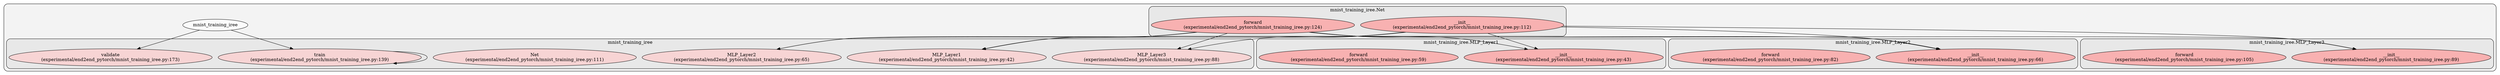 digraph G {
    graph [rankdir=TB, clusterrank="local"];
    subgraph cluster_G {

        graph [style="filled,rounded",fillcolor="#80808018", label=""];
        mnist_training_iree [label="mnist_training_iree", style="filled", fillcolor="#ffffffb2", fontcolor="#000000", group="0"];
        subgraph cluster_mnist_training_iree {

            graph [style="filled,rounded",fillcolor="#80808018", label="mnist_training_iree"];
            mnist_training_iree__MLP_Layer1 [label="MLP_Layer1\n(experimental/end2end_pytorch/mnist_training_iree.py:42)", style="filled", fillcolor="#feccccb2", fontcolor="#000000", group="0"];
        }
        subgraph cluster_mnist_training_iree {

            graph [style="filled,rounded",fillcolor="#80808018", label="mnist_training_iree"];
            mnist_training_iree__MLP_Layer2 [label="MLP_Layer2\n(experimental/end2end_pytorch/mnist_training_iree.py:65)", style="filled", fillcolor="#feccccb2", fontcolor="#000000", group="0"];
        }
        subgraph cluster_mnist_training_iree {

            graph [style="filled,rounded",fillcolor="#80808018", label="mnist_training_iree"];
            mnist_training_iree__MLP_Layer3 [label="MLP_Layer3\n(experimental/end2end_pytorch/mnist_training_iree.py:88)", style="filled", fillcolor="#feccccb2", fontcolor="#000000", group="0"];
        }
        subgraph cluster_mnist_training_iree {

            graph [style="filled,rounded",fillcolor="#80808018", label="mnist_training_iree"];
            mnist_training_iree__Net [label="Net\n(experimental/end2end_pytorch/mnist_training_iree.py:111)", style="filled", fillcolor="#feccccb2", fontcolor="#000000", group="0"];
        }
        subgraph cluster_mnist_training_iree {

            graph [style="filled,rounded",fillcolor="#80808018", label="mnist_training_iree"];
            mnist_training_iree__train [label="train\n(experimental/end2end_pytorch/mnist_training_iree.py:139)", style="filled", fillcolor="#feccccb2", fontcolor="#000000", group="0"];
        }
        subgraph cluster_mnist_training_iree {

            graph [style="filled,rounded",fillcolor="#80808018", label="mnist_training_iree"];
            mnist_training_iree__validate [label="validate\n(experimental/end2end_pytorch/mnist_training_iree.py:173)", style="filled", fillcolor="#feccccb2", fontcolor="#000000", group="0"];
        }
        subgraph cluster_mnist_training_iree__MLP_Layer1 {

            graph [style="filled,rounded",fillcolor="#80808018", label="mnist_training_iree.MLP_Layer1"];
            mnist_training_iree__MLP_Layer1____init__ [label="__init__\n(experimental/end2end_pytorch/mnist_training_iree.py:43)", style="filled", fillcolor="#ff9999b2", fontcolor="#000000", group="0"];
        }
        subgraph cluster_mnist_training_iree__MLP_Layer1 {

            graph [style="filled,rounded",fillcolor="#80808018", label="mnist_training_iree.MLP_Layer1"];
            mnist_training_iree__MLP_Layer1__forward [label="forward\n(experimental/end2end_pytorch/mnist_training_iree.py:59)", style="filled", fillcolor="#ff9999b2", fontcolor="#000000", group="0"];
        }
        subgraph cluster_mnist_training_iree__MLP_Layer2 {

            graph [style="filled,rounded",fillcolor="#80808018", label="mnist_training_iree.MLP_Layer2"];
            mnist_training_iree__MLP_Layer2____init__ [label="__init__\n(experimental/end2end_pytorch/mnist_training_iree.py:66)", style="filled", fillcolor="#ff9999b2", fontcolor="#000000", group="0"];
        }
        subgraph cluster_mnist_training_iree__MLP_Layer2 {

            graph [style="filled,rounded",fillcolor="#80808018", label="mnist_training_iree.MLP_Layer2"];
            mnist_training_iree__MLP_Layer2__forward [label="forward\n(experimental/end2end_pytorch/mnist_training_iree.py:82)", style="filled", fillcolor="#ff9999b2", fontcolor="#000000", group="0"];
        }
        subgraph cluster_mnist_training_iree__MLP_Layer3 {

            graph [style="filled,rounded",fillcolor="#80808018", label="mnist_training_iree.MLP_Layer3"];
            mnist_training_iree__MLP_Layer3____init__ [label="__init__\n(experimental/end2end_pytorch/mnist_training_iree.py:89)", style="filled", fillcolor="#ff9999b2", fontcolor="#000000", group="0"];
        }
        subgraph cluster_mnist_training_iree__MLP_Layer3 {

            graph [style="filled,rounded",fillcolor="#80808018", label="mnist_training_iree.MLP_Layer3"];
            mnist_training_iree__MLP_Layer3__forward [label="forward\n(experimental/end2end_pytorch/mnist_training_iree.py:105)", style="filled", fillcolor="#ff9999b2", fontcolor="#000000", group="0"];
        }
        subgraph cluster_mnist_training_iree__Net {

            graph [style="filled,rounded",fillcolor="#80808018", label="mnist_training_iree.Net"];
            mnist_training_iree__Net____init__ [label="__init__\n(experimental/end2end_pytorch/mnist_training_iree.py:112)", style="filled", fillcolor="#ff9999b2", fontcolor="#000000", group="0"];
        }
        subgraph cluster_mnist_training_iree__Net {

            graph [style="filled,rounded",fillcolor="#80808018", label="mnist_training_iree.Net"];
            mnist_training_iree__Net__forward [label="forward\n(experimental/end2end_pytorch/mnist_training_iree.py:124)", style="filled", fillcolor="#ff9999b2", fontcolor="#000000", group="0"];
        }
    }
        mnist_training_iree -> mnist_training_iree__train [style="solid", color="#000000"];
        mnist_training_iree -> mnist_training_iree__validate [style="solid", color="#000000"];
        mnist_training_iree__Net____init__ -> mnist_training_iree__MLP_Layer3 [style="solid", color="#000000"];
        mnist_training_iree__Net____init__ -> mnist_training_iree__MLP_Layer2____init__ [style="solid", color="#000000"];
        mnist_training_iree__Net____init__ -> mnist_training_iree__MLP_Layer1 [style="solid", color="#000000"];
        mnist_training_iree__Net____init__ -> mnist_training_iree__MLP_Layer1____init__ [style="solid", color="#000000"];
        mnist_training_iree__Net____init__ -> mnist_training_iree__MLP_Layer3____init__ [style="solid", color="#000000"];
        mnist_training_iree__Net____init__ -> mnist_training_iree__MLP_Layer2 [style="solid", color="#000000"];
        mnist_training_iree__Net__forward -> mnist_training_iree__MLP_Layer3 [style="solid", color="#000000"];
        mnist_training_iree__Net__forward -> mnist_training_iree__MLP_Layer2____init__ [style="solid", color="#000000"];
        mnist_training_iree__Net__forward -> mnist_training_iree__MLP_Layer1 [style="solid", color="#000000"];
        mnist_training_iree__Net__forward -> mnist_training_iree__MLP_Layer1____init__ [style="solid", color="#000000"];
        mnist_training_iree__Net__forward -> mnist_training_iree__MLP_Layer3____init__ [style="solid", color="#000000"];
        mnist_training_iree__Net__forward -> mnist_training_iree__MLP_Layer2 [style="solid", color="#000000"];
        mnist_training_iree__train -> mnist_training_iree__train [style="solid", color="#000000"];
    }
